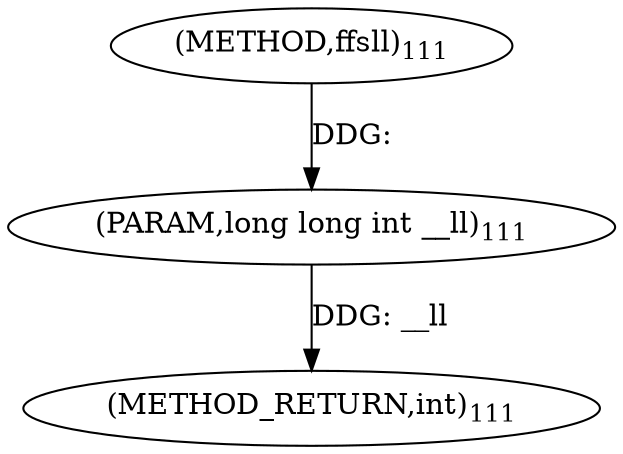 digraph "ffsll" {  
"98960" [label = <(METHOD,ffsll)<SUB>111</SUB>> ]
"98962" [label = <(METHOD_RETURN,int)<SUB>111</SUB>> ]
"98961" [label = <(PARAM,long long int __ll)<SUB>111</SUB>> ]
  "98961" -> "98962"  [ label = "DDG: __ll"] 
  "98960" -> "98961"  [ label = "DDG: "] 
}
